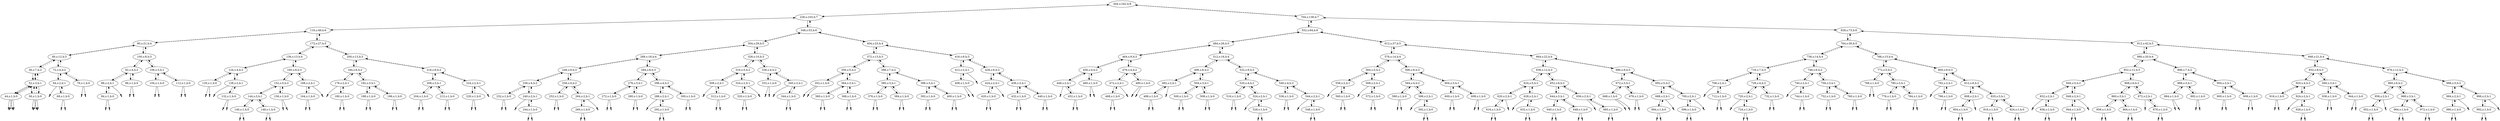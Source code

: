 digraph Blahblah{
{rank = same ; "444"};
nulll44 [shape=point];
44 -> nulll44;
44[label="44,s:1,h:0"];
44 -> 52[style=dashed];
nullr44 [shape=point];
44 -> nullr44;
52 -> 44;
52[label="52,s:3,h:1"];
52 -> 36[style=dashed];
nulll56 [shape=point];
56 -> nulll56;
56[label="56,s:1,h:0"];
56 -> 52[style=dashed];
nullr56 [shape=point];
56 -> nullr56;
52 -> 56;
36 -> 52;
36[label="36,s:7,h:2"];
36 -> 60[style=dashed];
nulll44 [shape=point];
44 -> nulll44;
44[label="44,s:1,h:0"];
44 -> 52[style=dashed];
nullr44 [shape=point];
44 -> nullr44;
52 -> 44;
52[label="52,s:3,h:1"];
52 -> 36[style=dashed];
nulll56 [shape=point];
56 -> nulll56;
56[label="56,s:1,h:0"];
56 -> 52[style=dashed];
nullr56 [shape=point];
56 -> nullr56;
52 -> 56;
36 -> 52;
60 -> 36;
60[label="60,s:12,h:3"];
60 -> 80[style=dashed];
nulll64 [shape=point];
64 -> nulll64;
64[label="64,s:2,h:1"];
64 -> 72[style=dashed];
nulll68 [shape=point];
68 -> nulll68;
68[label="68,s:1,h:0"];
68 -> 64[style=dashed];
nullr68 [shape=point];
68 -> nullr68;
64 -> 68;
72 -> 64;
72[label="72,s:4,h:2"];
72 -> 60[style=dashed];
nulll76 [shape=point];
76 -> nulll76;
76[label="76,s:1,h:0"];
76 -> 72[style=dashed];
nullr76 [shape=point];
76 -> nullr76;
72 -> 76;
60 -> 72;
80 -> 60;
80[label="80,s:21,h:4"];
80 -> 116[style=dashed];
nulll84 [shape=point];
84 -> nulll84;
84[label="84,s:1,h:0"];
84 -> 88[style=dashed];
nullr84 [shape=point];
84 -> nullr84;
88 -> 84;
88[label="88,s:2,h:1"];
88 -> 92[style=dashed];
nullr88 [shape=point];
88 -> nullr88;
92 -> 88;
92[label="92,s:4,h:2"];
92 -> 100[style=dashed];
nulll96 [shape=point];
96 -> nulll96;
96[label="96,s:1,h:0"];
96 -> 92[style=dashed];
nullr96 [shape=point];
96 -> nullr96;
92 -> 96;
100 -> 92;
100[label="100,s:8,h:3"];
100 -> 80[style=dashed];
nulll104 [shape=point];
104 -> nulll104;
104[label="104,s:1,h:0"];
104 -> 108[style=dashed];
nullr104 [shape=point];
104 -> nullr104;
108 -> 104;
108[label="108,s:3,h:1"];
108 -> 100[style=dashed];
nulll112 [shape=point];
112 -> nulll112;
112[label="112,s:1,h:0"];
112 -> 108[style=dashed];
nullr112 [shape=point];
112 -> nullr112;
108 -> 112;
100 -> 108;
80 -> 100;
116 -> 80;
116[label="116,s:49,h:6"];
116 -> 228[style=dashed];
nulll120 [shape=point];
120 -> nulll120;
120[label="120,s:1,h:0"];
120 -> 124[style=dashed];
nullr120 [shape=point];
120 -> nullr120;
124 -> 120;
124[label="124,s:4,h:2"];
124 -> 136[style=dashed];
nulll128 [shape=point];
128 -> nulll128;
128[label="128,s:2,h:1"];
128 -> 124[style=dashed];
nulll132 [shape=point];
132 -> nulll132;
132[label="132,s:1,h:0"];
132 -> 128[style=dashed];
nullr132 [shape=point];
132 -> nullr132;
128 -> 132;
124 -> 128;
136 -> 124;
136[label="136,s:13,h:4"];
136 -> 172[style=dashed];
nulll140 [shape=point];
140 -> nulll140;
140[label="140,s:1,h:0"];
140 -> 144[style=dashed];
nullr140 [shape=point];
140 -> nullr140;
144 -> 140;
144[label="144,s:3,h:1"];
144 -> 152[style=dashed];
nulll148 [shape=point];
148 -> nulll148;
148[label="148,s:1,h:0"];
148 -> 144[style=dashed];
nullr148 [shape=point];
148 -> nullr148;
144 -> 148;
152 -> 144;
152[label="152,s:5,h:2"];
152 -> 160[style=dashed];
nulll156 [shape=point];
156 -> nulll156;
156[label="156,s:1,h:0"];
156 -> 152[style=dashed];
nullr156 [shape=point];
156 -> nullr156;
152 -> 156;
160 -> 152;
160[label="160,s:8,h:3"];
160 -> 136[style=dashed];
nulll164 [shape=point];
164 -> nulll164;
164[label="164,s:1,h:0"];
164 -> 168[style=dashed];
nullr164 [shape=point];
164 -> nullr164;
168 -> 164;
168[label="168,s:2,h:1"];
168 -> 160[style=dashed];
nullr168 [shape=point];
168 -> nullr168;
160 -> 168;
136 -> 160;
172 -> 136;
172[label="172,s:27,h:5"];
172 -> 116[style=dashed];
nulll176 [shape=point];
176 -> nulll176;
176[label="176,s:2,h:1"];
176 -> 184[style=dashed];
nulll180 [shape=point];
180 -> nulll180;
180[label="180,s:1,h:0"];
180 -> 176[style=dashed];
nullr180 [shape=point];
180 -> nullr180;
176 -> 180;
184 -> 176;
184[label="184,s:6,h:2"];
184 -> 200[style=dashed];
nulll188 [shape=point];
188 -> nulll188;
188[label="188,s:1,h:0"];
188 -> 192[style=dashed];
nullr188 [shape=point];
188 -> nullr188;
192 -> 188;
192[label="192,s:3,h:1"];
192 -> 184[style=dashed];
nulll196 [shape=point];
196 -> nulll196;
196[label="196,s:1,h:0"];
196 -> 192[style=dashed];
nullr196 [shape=point];
196 -> nullr196;
192 -> 196;
184 -> 192;
200 -> 184;
200[label="200,s:13,h:3"];
200 -> 172[style=dashed];
nulll204 [shape=point];
204 -> nulll204;
204[label="204,s:1,h:0"];
204 -> 208[style=dashed];
nullr204 [shape=point];
204 -> nullr204;
208 -> 204;
208[label="208,s:3,h:1"];
208 -> 216[style=dashed];
nulll212 [shape=point];
212 -> nulll212;
212[label="212,s:1,h:0"];
212 -> 208[style=dashed];
nullr212 [shape=point];
212 -> nullr212;
208 -> 212;
216 -> 208;
216[label="216,s:6,h:2"];
216 -> 200[style=dashed];
nulll220 [shape=point];
220 -> nulll220;
220[label="220,s:1,h:0"];
220 -> 224[style=dashed];
nullr220 [shape=point];
220 -> nullr220;
224 -> 220;
224[label="224,s:2,h:1"];
224 -> 216[style=dashed];
nullr224 [shape=point];
224 -> nullr224;
216 -> 224;
200 -> 216;
172 -> 200;
116 -> 172;
228 -> 116;
228[label="228,s:103,h:7"];
228 -> 444[style=dashed];
nulll232 [shape=point];
232 -> nulll232;
232[label="232,s:1,h:0"];
232 -> 236[style=dashed];
nullr232 [shape=point];
232 -> nullr232;
236 -> 232;
236[label="236,s:4,h:2"];
236 -> 248[style=dashed];
nulll240 [shape=point];
240 -> nulll240;
240[label="240,s:2,h:1"];
240 -> 236[style=dashed];
nulll244 [shape=point];
244 -> nulll244;
244[label="244,s:1,h:0"];
244 -> 240[style=dashed];
nullr244 [shape=point];
244 -> nullr244;
240 -> 244;
236 -> 240;
248 -> 236;
248[label="248,s:9,h:3"];
248 -> 268[style=dashed];
nulll252 [shape=point];
252 -> nulll252;
252[label="252,s:1,h:0"];
252 -> 256[style=dashed];
nullr252 [shape=point];
252 -> nullr252;
256 -> 252;
256[label="256,s:4,h:2"];
256 -> 248[style=dashed];
nulll260 [shape=point];
260 -> nulll260;
260[label="260,s:1,h:0"];
260 -> 264[style=dashed];
nullr260 [shape=point];
260 -> nullr260;
264 -> 260;
264[label="264,s:2,h:1"];
264 -> 256[style=dashed];
nullr264 [shape=point];
264 -> nullr264;
256 -> 264;
248 -> 256;
268 -> 248;
268[label="268,s:18,h:4"];
268 -> 304[style=dashed];
nulll272 [shape=point];
272 -> nulll272;
272[label="272,s:1,h:0"];
272 -> 276[style=dashed];
nullr272 [shape=point];
272 -> nullr272;
276 -> 272;
276[label="276,s:3,h:1"];
276 -> 284[style=dashed];
nulll280 [shape=point];
280 -> nulll280;
280[label="280,s:1,h:0"];
280 -> 276[style=dashed];
nullr280 [shape=point];
280 -> nullr280;
276 -> 280;
284 -> 276;
284[label="284,s:8,h:3"];
284 -> 268[style=dashed];
nulll288 [shape=point];
288 -> nulll288;
288[label="288,s:2,h:1"];
288 -> 296[style=dashed];
nulll292 [shape=point];
292 -> nulll292;
292[label="292,s:1,h:0"];
292 -> 288[style=dashed];
nullr292 [shape=point];
292 -> nullr292;
288 -> 292;
296 -> 288;
296[label="296,s:4,h:2"];
296 -> 284[style=dashed];
nulll300 [shape=point];
300 -> nulll300;
300[label="300,s:1,h:0"];
300 -> 296[style=dashed];
nullr300 [shape=point];
300 -> nullr300;
296 -> 300;
284 -> 296;
268 -> 284;
304 -> 268;
304[label="304,s:29,h:5"];
304 -> 348[style=dashed];
nulll308 [shape=point];
308 -> nulll308;
308[label="308,s:2,h:1"];
308 -> 316[style=dashed];
nulll312 [shape=point];
312 -> nulll312;
312[label="312,s:1,h:0"];
312 -> 308[style=dashed];
nullr312 [shape=point];
312 -> nullr312;
308 -> 312;
316 -> 308;
316[label="316,s:5,h:2"];
316 -> 328[style=dashed];
nulll320 [shape=point];
320 -> nulll320;
320[label="320,s:1,h:0"];
320 -> 324[style=dashed];
nullr320 [shape=point];
320 -> nullr320;
324 -> 320;
324[label="324,s:2,h:1"];
324 -> 316[style=dashed];
nullr324 [shape=point];
324 -> nullr324;
316 -> 324;
328 -> 316;
328[label="328,s:10,h:3"];
328 -> 304[style=dashed];
nulll332 [shape=point];
332 -> nulll332;
332[label="332,s:1,h:0"];
332 -> 336[style=dashed];
nullr332 [shape=point];
332 -> nullr332;
336 -> 332;
336[label="336,s:4,h:2"];
336 -> 328[style=dashed];
nulll340 [shape=point];
340 -> nulll340;
340[label="340,s:2,h:1"];
340 -> 336[style=dashed];
nulll344 [shape=point];
344 -> nulll344;
344[label="344,s:1,h:0"];
344 -> 340[style=dashed];
nullr344 [shape=point];
344 -> nullr344;
340 -> 344;
336 -> 340;
328 -> 336;
304 -> 328;
348 -> 304;
348[label="348,s:53,h:6"];
348 -> 228[style=dashed];
nulll352 [shape=point];
352 -> nulll352;
352[label="352,s:1,h:0"];
352 -> 356[style=dashed];
nullr352 [shape=point];
352 -> nullr352;
356 -> 352;
356[label="356,s:5,h:2"];
356 -> 372[style=dashed];
nulll360 [shape=point];
360 -> nulll360;
360[label="360,s:1,h:0"];
360 -> 364[style=dashed];
nullr360 [shape=point];
360 -> nullr360;
364 -> 360;
364[label="364,s:3,h:1"];
364 -> 356[style=dashed];
nulll368 [shape=point];
368 -> nulll368;
368[label="368,s:1,h:0"];
368 -> 364[style=dashed];
nullr368 [shape=point];
368 -> nullr368;
364 -> 368;
356 -> 364;
372 -> 356;
372[label="372,s:13,h:3"];
372 -> 404[style=dashed];
nulll376 [shape=point];
376 -> nulll376;
376[label="376,s:1,h:0"];
376 -> 380[style=dashed];
nullr376 [shape=point];
376 -> nullr376;
380 -> 376;
380[label="380,s:3,h:1"];
380 -> 388[style=dashed];
nulll384 [shape=point];
384 -> nulll384;
384[label="384,s:1,h:0"];
384 -> 380[style=dashed];
nullr384 [shape=point];
384 -> nullr384;
380 -> 384;
388 -> 380;
388[label="388,s:7,h:2"];
388 -> 372[style=dashed];
nulll392 [shape=point];
392 -> nulll392;
392[label="392,s:1,h:0"];
392 -> 396[style=dashed];
nullr392 [shape=point];
392 -> nullr392;
396 -> 392;
396[label="396,s:3,h:1"];
396 -> 388[style=dashed];
nulll400 [shape=point];
400 -> nulll400;
400[label="400,s:1,h:0"];
400 -> 396[style=dashed];
nullr400 [shape=point];
400 -> nullr400;
396 -> 400;
388 -> 396;
372 -> 388;
404 -> 372;
404[label="404,s:23,h:4"];
404 -> 348[style=dashed];
nulll408 [shape=point];
408 -> nulll408;
408[label="408,s:1,h:0"];
408 -> 412[style=dashed];
nullr408 [shape=point];
408 -> nullr408;
412 -> 408;
412[label="412,s:2,h:1"];
412 -> 416[style=dashed];
nullr412 [shape=point];
412 -> nullr412;
416 -> 412;
416[label="416,s:9,h:3"];
416 -> 404[style=dashed];
nulll420 [shape=point];
420 -> nulll420;
420[label="420,s:1,h:0"];
420 -> 424[style=dashed];
nullr420 [shape=point];
420 -> nullr420;
424 -> 420;
424[label="424,s:2,h:1"];
424 -> 428[style=dashed];
nullr424 [shape=point];
424 -> nullr424;
428 -> 424;
428[label="428,s:6,h:2"];
428 -> 416[style=dashed];
nulll432 [shape=point];
432 -> nulll432;
432[label="432,s:1,h:0"];
432 -> 436[style=dashed];
nullr432 [shape=point];
432 -> nullr432;
436 -> 432;
436[label="436,s:3,h:1"];
436 -> 428[style=dashed];
nulll440 [shape=point];
440 -> nulll440;
440[label="440,s:1,h:0"];
440 -> 436[style=dashed];
nullr440 [shape=point];
440 -> nullr440;
436 -> 440;
428 -> 436;
416 -> 428;
404 -> 416;
348 -> 404;
228 -> 348;
444 -> 228;
444[label="444,s:242,h:8"];
nulll448 [shape=point];
448 -> nulll448;
448[label="448,s:2,h:1"];
448 -> 456[style=dashed];
nulll452 [shape=point];
452 -> nulll452;
452[label="452,s:1,h:0"];
452 -> 448[style=dashed];
nullr452 [shape=point];
452 -> nullr452;
448 -> 452;
456 -> 448;
456[label="456,s:4,h:2"];
456 -> 464[style=dashed];
nulll460 [shape=point];
460 -> nulll460;
460[label="460,s:1,h:0"];
460 -> 456[style=dashed];
nullr460 [shape=point];
460 -> nullr460;
456 -> 460;
464 -> 456;
464[label="464,s:9,h:3"];
464 -> 484[style=dashed];
nulll468 [shape=point];
468 -> nulll468;
468[label="468,s:1,h:0"];
468 -> 472[style=dashed];
nullr468 [shape=point];
468 -> nullr468;
472 -> 468;
472[label="472,s:2,h:1"];
472 -> 476[style=dashed];
nullr472 [shape=point];
472 -> nullr472;
476 -> 472;
476[label="476,s:4,h:2"];
476 -> 464[style=dashed];
nulll480 [shape=point];
480 -> nulll480;
480[label="480,s:1,h:0"];
480 -> 476[style=dashed];
nullr480 [shape=point];
480 -> nullr480;
476 -> 480;
464 -> 476;
484 -> 464;
484[label="484,s:26,h:5"];
484 -> 552[style=dashed];
nulll488 [shape=point];
488 -> nulll488;
488[label="488,s:1,h:0"];
488 -> 492[style=dashed];
nullr488 [shape=point];
488 -> nullr488;
492 -> 488;
492[label="492,s:2,h:1"];
492 -> 496[style=dashed];
nullr492 [shape=point];
492 -> nullr492;
496 -> 492;
496[label="496,s:6,h:2"];
496 -> 512[style=dashed];
nulll500 [shape=point];
500 -> nulll500;
500[label="500,s:1,h:0"];
500 -> 504[style=dashed];
nullr500 [shape=point];
500 -> nullr500;
504 -> 500;
504[label="504,s:3,h:1"];
504 -> 496[style=dashed];
nulll508 [shape=point];
508 -> nulll508;
508[label="508,s:1,h:0"];
508 -> 504[style=dashed];
nullr508 [shape=point];
508 -> nullr508;
504 -> 508;
496 -> 504;
512 -> 496;
512[label="512,s:16,h:4"];
512 -> 484[style=dashed];
nulll516 [shape=point];
516 -> nulll516;
516[label="516,s:1,h:0"];
516 -> 520[style=dashed];
nullr516 [shape=point];
516 -> nullr516;
520 -> 516;
520[label="520,s:4,h:2"];
520 -> 532[style=dashed];
nulll524 [shape=point];
524 -> nulll524;
524[label="524,s:2,h:1"];
524 -> 520[style=dashed];
nulll528 [shape=point];
528 -> nulll528;
528[label="528,s:1,h:0"];
528 -> 524[style=dashed];
nullr528 [shape=point];
528 -> nullr528;
524 -> 528;
520 -> 524;
532 -> 520;
532[label="532,s:9,h:3"];
532 -> 512[style=dashed];
nulll536 [shape=point];
536 -> nulll536;
536[label="536,s:1,h:0"];
536 -> 540[style=dashed];
nullr536 [shape=point];
536 -> nullr536;
540 -> 536;
540[label="540,s:4,h:2"];
540 -> 532[style=dashed];
nulll544 [shape=point];
544 -> nulll544;
544[label="544,s:2,h:1"];
544 -> 540[style=dashed];
nulll548 [shape=point];
548 -> nulll548;
548[label="548,s:1,h:0"];
548 -> 544[style=dashed];
nullr548 [shape=point];
548 -> nullr548;
544 -> 548;
540 -> 544;
532 -> 540;
512 -> 532;
484 -> 512;
552 -> 484;
552[label="552,s:64,h:6"];
552 -> 704[style=dashed];
nulll556 [shape=point];
556 -> nulll556;
556[label="556,s:2,h:1"];
556 -> 564[style=dashed];
nulll560 [shape=point];
560 -> nulll560;
560[label="560,s:1,h:0"];
560 -> 556[style=dashed];
nullr560 [shape=point];
560 -> nullr560;
556 -> 560;
564 -> 556;
564[label="564,s:5,h:2"];
564 -> 576[style=dashed];
nulll568 [shape=point];
568 -> nulll568;
568[label="568,s:2,h:1"];
568 -> 564[style=dashed];
nulll572 [shape=point];
572 -> nulll572;
572[label="572,s:1,h:0"];
572 -> 568[style=dashed];
nullr572 [shape=point];
572 -> nullr572;
568 -> 572;
564 -> 568;
576 -> 564;
576[label="576,s:14,h:4"];
576 -> 612[style=dashed];
nulll580 [shape=point];
580 -> nulll580;
580[label="580,s:1,h:0"];
580 -> 584[style=dashed];
nullr580 [shape=point];
580 -> nullr580;
584 -> 580;
584[label="584,s:4,h:2"];
584 -> 596[style=dashed];
nulll588 [shape=point];
588 -> nulll588;
588[label="588,s:2,h:1"];
588 -> 584[style=dashed];
nulll592 [shape=point];
592 -> nulll592;
592[label="592,s:1,h:0"];
592 -> 588[style=dashed];
nullr592 [shape=point];
592 -> nullr592;
588 -> 592;
584 -> 588;
596 -> 584;
596[label="596,s:8,h:3"];
596 -> 576[style=dashed];
nulll600 [shape=point];
600 -> nulll600;
600[label="600,s:1,h:0"];
600 -> 604[style=dashed];
nullr600 [shape=point];
600 -> nullr600;
604 -> 600;
604[label="604,s:3,h:1"];
604 -> 596[style=dashed];
nulll608 [shape=point];
608 -> nulll608;
608[label="608,s:1,h:0"];
608 -> 604[style=dashed];
nullr608 [shape=point];
608 -> nullr608;
604 -> 608;
596 -> 604;
576 -> 596;
612 -> 576;
612[label="612,s:37,h:5"];
612 -> 552[style=dashed];
nulll616 [shape=point];
616 -> nulll616;
616[label="616,s:1,h:0"];
616 -> 620[style=dashed];
nullr616 [shape=point];
616 -> nullr616;
620 -> 616;
620[label="620,s:2,h:1"];
620 -> 624[style=dashed];
nullr620 [shape=point];
620 -> nullr620;
624 -> 620;
624[label="624,s:5,h:2"];
624 -> 636[style=dashed];
nulll628 [shape=point];
628 -> nulll628;
628[label="628,s:2,h:1"];
628 -> 624[style=dashed];
nulll632 [shape=point];
632 -> nulll632;
632[label="632,s:1,h:0"];
632 -> 628[style=dashed];
nullr632 [shape=point];
632 -> nullr632;
628 -> 632;
624 -> 628;
636 -> 624;
636[label="636,s:12,h:3"];
636 -> 664[style=dashed];
nulll640 [shape=point];
640 -> nulll640;
640[label="640,s:1,h:0"];
640 -> 644[style=dashed];
nullr640 [shape=point];
640 -> nullr640;
644 -> 640;
644[label="644,s:3,h:1"];
644 -> 652[style=dashed];
nulll648 [shape=point];
648 -> nulll648;
648[label="648,s:1,h:0"];
648 -> 644[style=dashed];
nullr648 [shape=point];
648 -> nullr648;
644 -> 648;
652 -> 644;
652[label="652,s:6,h:2"];
652 -> 636[style=dashed];
nulll656 [shape=point];
656 -> nulll656;
656[label="656,s:2,h:1"];
656 -> 652[style=dashed];
nulll660 [shape=point];
660 -> nulll660;
660[label="660,s:1,h:0"];
660 -> 656[style=dashed];
nullr660 [shape=point];
660 -> nullr660;
656 -> 660;
652 -> 656;
636 -> 652;
664 -> 636;
664[label="664,s:22,h:4"];
664 -> 612[style=dashed];
nulll668 [shape=point];
668 -> nulll668;
668[label="668,s:1,h:0"];
668 -> 672[style=dashed];
nullr668 [shape=point];
668 -> nullr668;
672 -> 668;
672[label="672,s:3,h:1"];
672 -> 680[style=dashed];
nulll676 [shape=point];
676 -> nulll676;
676[label="676,s:1,h:0"];
676 -> 672[style=dashed];
nullr676 [shape=point];
676 -> nullr676;
672 -> 676;
680 -> 672;
680[label="680,s:9,h:3"];
680 -> 664[style=dashed];
nulll684 [shape=point];
684 -> nulll684;
684[label="684,s:1,h:0"];
684 -> 688[style=dashed];
nullr684 [shape=point];
684 -> nullr684;
688 -> 684;
688[label="688,s:2,h:1"];
688 -> 692[style=dashed];
nullr688 [shape=point];
688 -> nullr688;
692 -> 688;
692[label="692,s:5,h:2"];
692 -> 680[style=dashed];
nulll696 [shape=point];
696 -> nulll696;
696[label="696,s:1,h:0"];
696 -> 700[style=dashed];
nullr696 [shape=point];
696 -> nullr696;
700 -> 696;
700[label="700,s:2,h:1"];
700 -> 692[style=dashed];
nullr700 [shape=point];
700 -> nullr700;
692 -> 700;
680 -> 692;
664 -> 680;
612 -> 664;
552 -> 612;
704 -> 552;
704[label="704,s:138,h:7"];
704 -> 444[style=dashed];
nulll708 [shape=point];
708 -> nulll708;
708[label="708,s:2,h:1"];
708 -> 716[style=dashed];
nulll712 [shape=point];
712 -> nulll712;
712[label="712,s:1,h:0"];
712 -> 708[style=dashed];
nullr712 [shape=point];
712 -> nullr712;
708 -> 712;
716 -> 708;
716[label="716,s:7,h:3"];
716 -> 736[style=dashed];
nulll720 [shape=point];
720 -> nulll720;
720[label="720,s:2,h:1"];
720 -> 728[style=dashed];
nulll724 [shape=point];
724 -> nulll724;
724[label="724,s:1,h:0"];
724 -> 720[style=dashed];
nullr724 [shape=point];
724 -> nullr724;
720 -> 724;
728 -> 720;
728[label="728,s:4,h:2"];
728 -> 716[style=dashed];
nulll732 [shape=point];
732 -> nulll732;
732[label="732,s:1,h:0"];
732 -> 728[style=dashed];
nullr732 [shape=point];
732 -> nullr732;
728 -> 732;
716 -> 728;
736 -> 716;
736[label="736,s:14,h:4"];
736 -> 764[style=dashed];
nulll740 [shape=point];
740 -> nulll740;
740[label="740,s:2,h:1"];
740 -> 748[style=dashed];
nulll744 [shape=point];
744 -> nulll744;
744[label="744,s:1,h:0"];
744 -> 740[style=dashed];
nullr744 [shape=point];
744 -> nullr744;
740 -> 744;
748 -> 740;
748[label="748,s:6,h:2"];
748 -> 736[style=dashed];
nulll752 [shape=point];
752 -> nulll752;
752[label="752,s:1,h:0"];
752 -> 756[style=dashed];
nullr752 [shape=point];
752 -> nullr752;
756 -> 752;
756[label="756,s:3,h:1"];
756 -> 748[style=dashed];
nulll760 [shape=point];
760 -> nulll760;
760[label="760,s:1,h:0"];
760 -> 756[style=dashed];
nullr760 [shape=point];
760 -> nullr760;
756 -> 760;
748 -> 756;
736 -> 748;
764 -> 736;
764[label="764,s:30,h:5"];
764 -> 828[style=dashed];
nulll768 [shape=point];
768 -> nulll768;
768[label="768,s:1,h:0"];
768 -> 772[style=dashed];
nullr768 [shape=point];
768 -> nullr768;
772 -> 768;
772[label="772,s:5,h:2"];
772 -> 788[style=dashed];
nulll776 [shape=point];
776 -> nulll776;
776[label="776,s:1,h:0"];
776 -> 780[style=dashed];
nullr776 [shape=point];
776 -> nullr776;
780 -> 776;
780[label="780,s:3,h:1"];
780 -> 772[style=dashed];
nulll784 [shape=point];
784 -> nulll784;
784[label="784,s:1,h:0"];
784 -> 780[style=dashed];
nullr784 [shape=point];
784 -> nullr784;
780 -> 784;
772 -> 780;
788 -> 772;
788[label="788,s:15,h:4"];
788 -> 764[style=dashed];
nulll792 [shape=point];
792 -> nulll792;
792[label="792,s:2,h:1"];
792 -> 800[style=dashed];
nulll796 [shape=point];
796 -> nulll796;
796[label="796,s:1,h:0"];
796 -> 792[style=dashed];
nullr796 [shape=point];
796 -> nullr796;
792 -> 796;
800 -> 792;
800[label="800,s:9,h:3"];
800 -> 788[style=dashed];
nulll804 [shape=point];
804 -> nulll804;
804[label="804,s:1,h:0"];
804 -> 808[style=dashed];
nullr804 [shape=point];
804 -> nullr804;
808 -> 804;
808[label="808,s:2,h:1"];
808 -> 812[style=dashed];
nullr808 [shape=point];
808 -> nullr808;
812 -> 808;
812[label="812,s:6,h:2"];
812 -> 800[style=dashed];
nulll816 [shape=point];
816 -> nulll816;
816[label="816,s:1,h:0"];
816 -> 820[style=dashed];
nullr816 [shape=point];
816 -> nullr816;
820 -> 816;
820[label="820,s:3,h:1"];
820 -> 812[style=dashed];
nulll824 [shape=point];
824 -> nulll824;
824[label="824,s:1,h:0"];
824 -> 820[style=dashed];
nullr824 [shape=point];
824 -> nullr824;
820 -> 824;
812 -> 820;
800 -> 812;
788 -> 800;
764 -> 788;
828 -> 764;
828[label="828,s:73,h:6"];
828 -> 704[style=dashed];
nulll832 [shape=point];
832 -> nulll832;
832[label="832,s:2,h:1"];
832 -> 840[style=dashed];
nulll836 [shape=point];
836 -> nulll836;
836[label="836,s:1,h:0"];
836 -> 832[style=dashed];
nullr836 [shape=point];
836 -> nullr836;
832 -> 836;
840 -> 832;
840[label="840,s:5,h:2"];
840 -> 852[style=dashed];
nulll844 [shape=point];
844 -> nulll844;
844[label="844,s:1,h:0"];
844 -> 848[style=dashed];
nullr844 [shape=point];
844 -> nullr844;
848 -> 844;
848[label="848,s:2,h:1"];
848 -> 840[style=dashed];
nullr848 [shape=point];
848 -> nullr848;
840 -> 848;
852 -> 840;
852[label="852,s:12,h:3"];
852 -> 880[style=dashed];
nulll856 [shape=point];
856 -> nulll856;
856[label="856,s:1,h:0"];
856 -> 860[style=dashed];
nullr856 [shape=point];
856 -> nullr856;
860 -> 856;
860[label="860,s:3,h:1"];
860 -> 868[style=dashed];
nulll864 [shape=point];
864 -> nulll864;
864[label="864,s:1,h:0"];
864 -> 860[style=dashed];
nullr864 [shape=point];
864 -> nullr864;
860 -> 864;
868 -> 860;
868[label="868,s:6,h:2"];
868 -> 852[style=dashed];
nulll872 [shape=point];
872 -> nulll872;
872[label="872,s:2,h:1"];
872 -> 868[style=dashed];
nulll876 [shape=point];
876 -> nulll876;
876[label="876,s:1,h:0"];
876 -> 872[style=dashed];
nullr876 [shape=point];
876 -> nullr876;
872 -> 876;
868 -> 872;
852 -> 868;
880 -> 852;
880[label="880,s:20,h:4"];
880 -> 912[style=dashed];
nulll884 [shape=point];
884 -> nulll884;
884[label="884,s:1,h:0"];
884 -> 888[style=dashed];
nullr884 [shape=point];
884 -> nullr884;
888 -> 884;
888[label="888,s:3,h:1"];
888 -> 896[style=dashed];
nulll892 [shape=point];
892 -> nulll892;
892[label="892,s:1,h:0"];
892 -> 888[style=dashed];
nullr892 [shape=point];
892 -> nullr892;
888 -> 892;
896 -> 888;
896[label="896,s:7,h:2"];
896 -> 880[style=dashed];
nulll900 [shape=point];
900 -> nulll900;
900[label="900,s:1,h:0"];
900 -> 904[style=dashed];
nullr900 [shape=point];
900 -> nullr900;
904 -> 900;
904[label="904,s:3,h:1"];
904 -> 896[style=dashed];
nulll908 [shape=point];
908 -> nulll908;
908[label="908,s:1,h:0"];
908 -> 904[style=dashed];
nullr908 [shape=point];
908 -> nullr908;
904 -> 908;
896 -> 904;
880 -> 896;
912 -> 880;
912[label="912,s:42,h:5"];
912 -> 828[style=dashed];
nulll916 [shape=point];
916 -> nulll916;
916[label="916,s:1,h:0"];
916 -> 920[style=dashed];
nullr916 [shape=point];
916 -> nullr916;
920 -> 916;
920[label="920,s:4,h:2"];
920 -> 932[style=dashed];
nulll924 [shape=point];
924 -> nulll924;
924[label="924,s:2,h:1"];
924 -> 920[style=dashed];
nulll928 [shape=point];
928 -> nulll928;
928[label="928,s:1,h:0"];
928 -> 924[style=dashed];
nullr928 [shape=point];
928 -> nullr928;
924 -> 928;
920 -> 924;
932 -> 920;
932[label="932,s:8,h:3"];
932 -> 948[style=dashed];
nulll936 [shape=point];
936 -> nulll936;
936[label="936,s:1,h:0"];
936 -> 940[style=dashed];
nullr936 [shape=point];
936 -> nullr936;
940 -> 936;
940[label="940,s:3,h:1"];
940 -> 932[style=dashed];
nulll944 [shape=point];
944 -> nulll944;
944[label="944,s:1,h:0"];
944 -> 940[style=dashed];
nullr944 [shape=point];
944 -> nullr944;
940 -> 944;
932 -> 940;
948 -> 932;
948[label="948,s:21,h:4"];
948 -> 912[style=dashed];
nulll952 [shape=point];
952 -> nulll952;
952[label="952,s:1,h:0"];
952 -> 956[style=dashed];
nullr952 [shape=point];
952 -> nullr952;
956 -> 952;
956[label="956,s:2,h:1"];
956 -> 960[style=dashed];
nullr956 [shape=point];
956 -> nullr956;
960 -> 956;
960[label="960,s:6,h:2"];
960 -> 976[style=dashed];
nulll964 [shape=point];
964 -> nulll964;
964[label="964,s:1,h:0"];
964 -> 968[style=dashed];
nullr964 [shape=point];
964 -> nullr964;
968 -> 964;
968[label="968,s:3,h:1"];
968 -> 960[style=dashed];
nulll972 [shape=point];
972 -> nulll972;
972[label="972,s:1,h:0"];
972 -> 968[style=dashed];
nullr972 [shape=point];
972 -> nullr972;
968 -> 972;
960 -> 968;
976 -> 960;
976[label="976,s:12,h:3"];
976 -> 948[style=dashed];
nulll980 [shape=point];
980 -> nulll980;
980[label="980,s:1,h:0"];
980 -> 984[style=dashed];
nullr980 [shape=point];
980 -> nullr980;
984 -> 980;
984[label="984,s:2,h:1"];
984 -> 988[style=dashed];
nullr984 [shape=point];
984 -> nullr984;
988 -> 984;
988[label="988,s:5,h:2"];
988 -> 976[style=dashed];
nulll992 [shape=point];
992 -> nulll992;
992[label="992,s:1,h:0"];
992 -> 996[style=dashed];
nullr992 [shape=point];
992 -> nullr992;
996 -> 992;
996[label="996,s:2,h:1"];
996 -> 988[style=dashed];
nullr996 [shape=point];
996 -> nullr996;
988 -> 996;
976 -> 988;
948 -> 976;
912 -> 948;
828 -> 912;
704 -> 828;
444 -> 704;
}